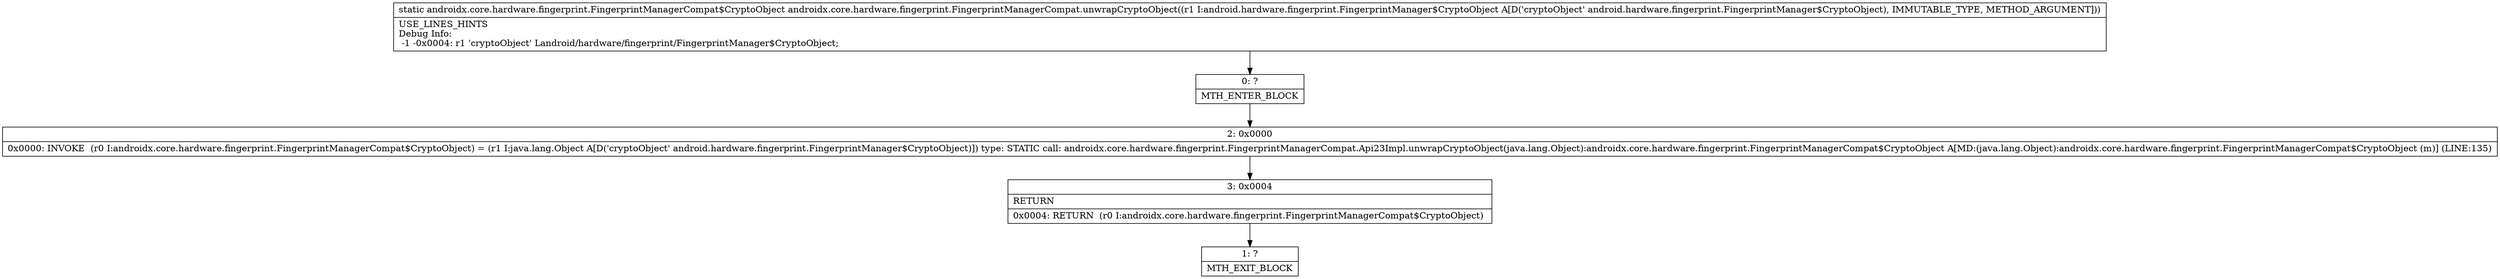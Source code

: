 digraph "CFG forandroidx.core.hardware.fingerprint.FingerprintManagerCompat.unwrapCryptoObject(Landroid\/hardware\/fingerprint\/FingerprintManager$CryptoObject;)Landroidx\/core\/hardware\/fingerprint\/FingerprintManagerCompat$CryptoObject;" {
Node_0 [shape=record,label="{0\:\ ?|MTH_ENTER_BLOCK\l}"];
Node_2 [shape=record,label="{2\:\ 0x0000|0x0000: INVOKE  (r0 I:androidx.core.hardware.fingerprint.FingerprintManagerCompat$CryptoObject) = (r1 I:java.lang.Object A[D('cryptoObject' android.hardware.fingerprint.FingerprintManager$CryptoObject)]) type: STATIC call: androidx.core.hardware.fingerprint.FingerprintManagerCompat.Api23Impl.unwrapCryptoObject(java.lang.Object):androidx.core.hardware.fingerprint.FingerprintManagerCompat$CryptoObject A[MD:(java.lang.Object):androidx.core.hardware.fingerprint.FingerprintManagerCompat$CryptoObject (m)] (LINE:135)\l}"];
Node_3 [shape=record,label="{3\:\ 0x0004|RETURN\l|0x0004: RETURN  (r0 I:androidx.core.hardware.fingerprint.FingerprintManagerCompat$CryptoObject) \l}"];
Node_1 [shape=record,label="{1\:\ ?|MTH_EXIT_BLOCK\l}"];
MethodNode[shape=record,label="{static androidx.core.hardware.fingerprint.FingerprintManagerCompat$CryptoObject androidx.core.hardware.fingerprint.FingerprintManagerCompat.unwrapCryptoObject((r1 I:android.hardware.fingerprint.FingerprintManager$CryptoObject A[D('cryptoObject' android.hardware.fingerprint.FingerprintManager$CryptoObject), IMMUTABLE_TYPE, METHOD_ARGUMENT]))  | USE_LINES_HINTS\lDebug Info:\l  \-1 \-0x0004: r1 'cryptoObject' Landroid\/hardware\/fingerprint\/FingerprintManager$CryptoObject;\l}"];
MethodNode -> Node_0;Node_0 -> Node_2;
Node_2 -> Node_3;
Node_3 -> Node_1;
}

